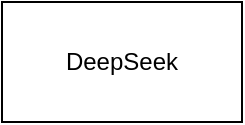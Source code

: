 <mxfile version="26.2.12">
  <diagram name="第 1 页" id="-JzXagzXdb-Je4hUOywY">
    <mxGraphModel dx="1548" dy="1162" grid="1" gridSize="10" guides="1" tooltips="1" connect="1" arrows="1" fold="1" page="1" pageScale="1" pageWidth="827" pageHeight="1169" math="0" shadow="0">
      <root>
        <mxCell id="0" />
        <mxCell id="1" parent="0" />
        <UserObject label="DeepSeek" link="https://blog.xiang578.com" linkTarget="_blank" id="Q6ynDitxuFEuZggjXs5H-1">
          <mxCell style="rounded=0;whiteSpace=wrap;html=1;" vertex="1" parent="1">
            <mxGeometry x="350" y="560" width="120" height="60" as="geometry" />
          </mxCell>
        </UserObject>
      </root>
    </mxGraphModel>
  </diagram>
</mxfile>
